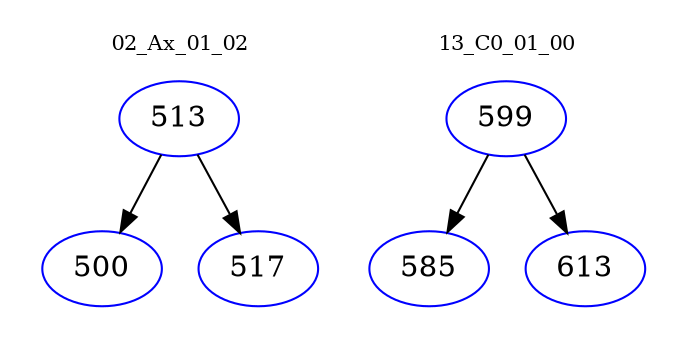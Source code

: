 digraph{
subgraph cluster_0 {
color = white
label = "02_Ax_01_02";
fontsize=10;
T0_513 [label="513", color="blue"]
T0_513 -> T0_500 [color="black"]
T0_500 [label="500", color="blue"]
T0_513 -> T0_517 [color="black"]
T0_517 [label="517", color="blue"]
}
subgraph cluster_1 {
color = white
label = "13_C0_01_00";
fontsize=10;
T1_599 [label="599", color="blue"]
T1_599 -> T1_585 [color="black"]
T1_585 [label="585", color="blue"]
T1_599 -> T1_613 [color="black"]
T1_613 [label="613", color="blue"]
}
}
